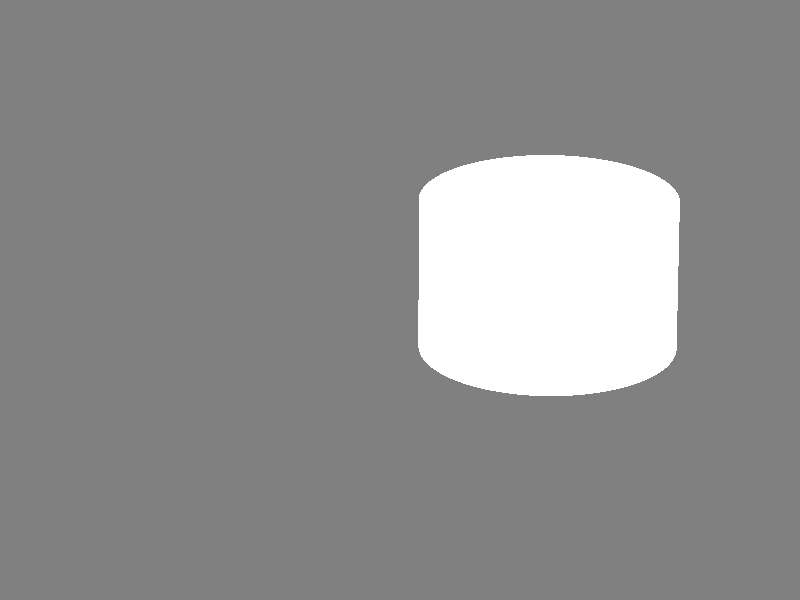 #version 2.5
#include "colors.inc"

background { color Gray50 }



camera{
    location <0, 20, -50>
    //up <0, 0.15, 0>      
    //right <1.0, 0, 0>
    look_at < 0, 0, 0>
    angle 9.2
}


light_source {
  <20,10,7>             // light's position (translated below)
  color White           // light's color
  area_light
  <3, 0, 0> <0, 0, 3>   // lights spread out across this distance (x * z)   
  12, 12                  // total number of lights in grid (4x*4z = 16 lights)
                      
  }
  

//box{
//    <-3, -1.0,  -3>,
//    < 3, -0.5, 3>
//    pigment {
//             checker
//             color <2.3,2.3,2.3>
//             color <2.3,2.3,2.3> * 0.265
//             scale <1, 1, 1>
//            } 
//    rotate y* -45    
    
//    }

cylinder {
           < 1.6, -0.5, -0.1>
           < 1.6, 1.2, -0.1 > 
           1.4
           pigment { rgb <1.0, 1.0, 1.0> }  
           
         }   
         
        
        